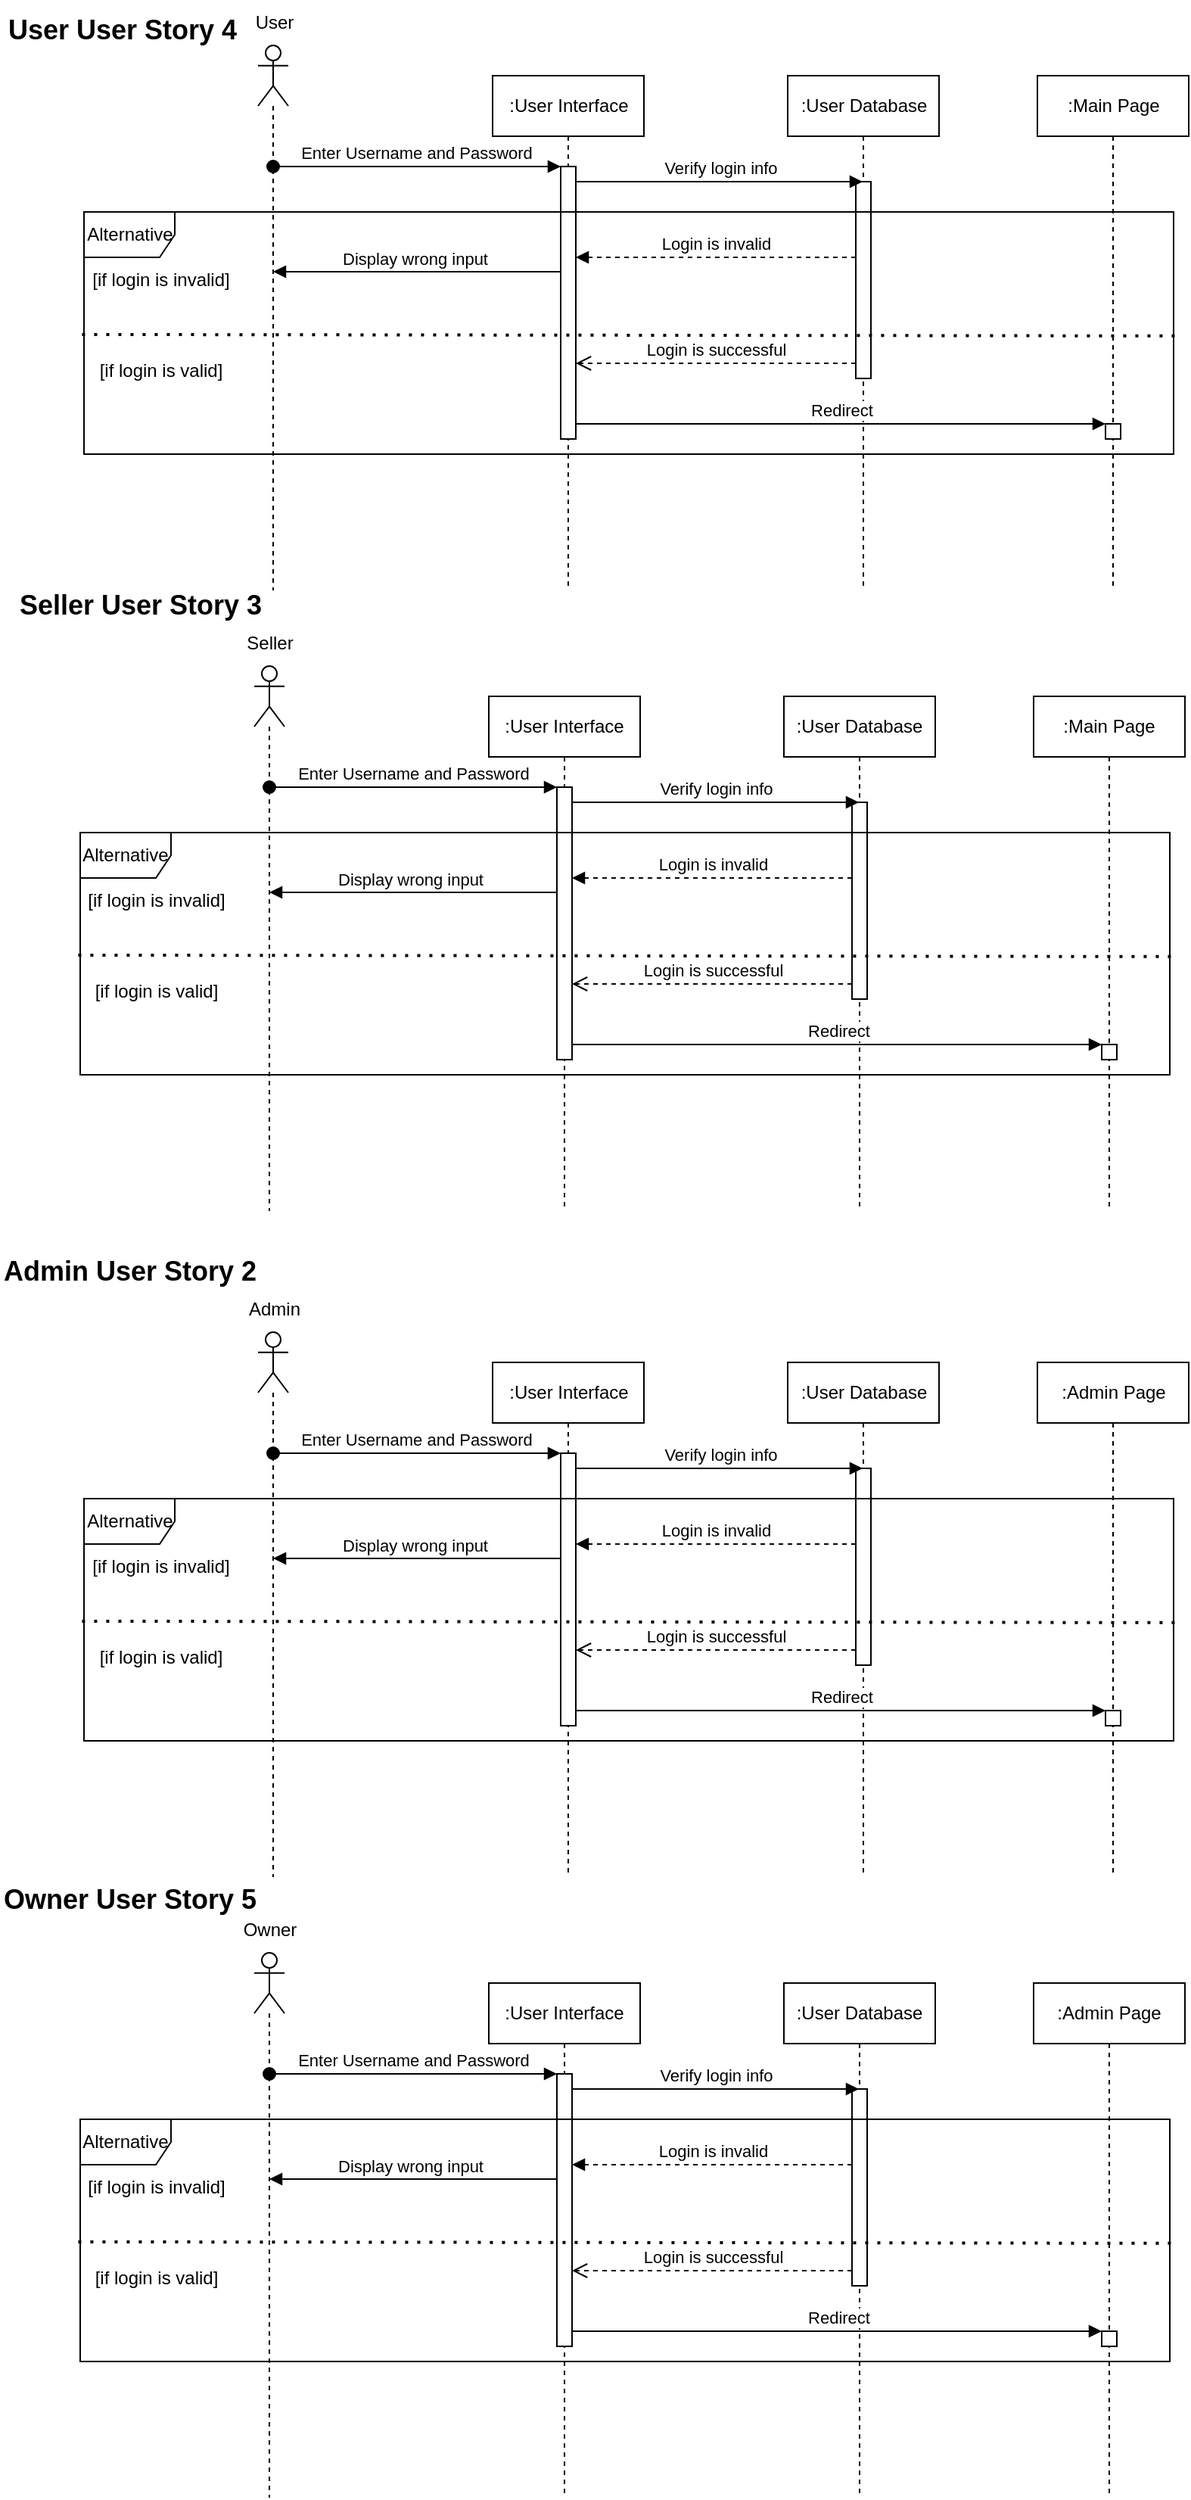 <mxfile version="21.0.2" type="github">
  <diagram name="Page-1" id="2YBvvXClWsGukQMizWep">
    <mxGraphModel dx="1136" dy="652" grid="1" gridSize="10" guides="1" tooltips="1" connect="1" arrows="1" fold="1" page="1" pageScale="1" pageWidth="850" pageHeight="1100" math="0" shadow="0">
      <root>
        <mxCell id="0" />
        <mxCell id="1" parent="0" />
        <mxCell id="aM9ryv3xv72pqoxQDRHE-1" value=":User Interface" style="shape=umlLifeline;perimeter=lifelinePerimeter;whiteSpace=wrap;html=1;container=0;dropTarget=0;collapsible=0;recursiveResize=0;outlineConnect=0;portConstraint=eastwest;newEdgeStyle={&quot;edgeStyle&quot;:&quot;elbowEdgeStyle&quot;,&quot;elbow&quot;:&quot;vertical&quot;,&quot;curved&quot;:0,&quot;rounded&quot;:0};" parent="1" vertex="1">
          <mxGeometry x="327.5" y="60" width="100" height="340" as="geometry" />
        </mxCell>
        <mxCell id="aM9ryv3xv72pqoxQDRHE-2" value="" style="html=1;points=[];perimeter=orthogonalPerimeter;outlineConnect=0;targetShapes=umlLifeline;portConstraint=eastwest;newEdgeStyle={&quot;edgeStyle&quot;:&quot;elbowEdgeStyle&quot;,&quot;elbow&quot;:&quot;vertical&quot;,&quot;curved&quot;:0,&quot;rounded&quot;:0};" parent="aM9ryv3xv72pqoxQDRHE-1" vertex="1">
          <mxGeometry x="45" y="60" width="10" height="180" as="geometry" />
        </mxCell>
        <mxCell id="VvCsHCjQtZUlFlCIOVkj-2" value=":User Database" style="shape=umlLifeline;perimeter=lifelinePerimeter;whiteSpace=wrap;html=1;container=0;dropTarget=0;collapsible=0;recursiveResize=0;outlineConnect=0;portConstraint=eastwest;newEdgeStyle={&quot;edgeStyle&quot;:&quot;elbowEdgeStyle&quot;,&quot;elbow&quot;:&quot;vertical&quot;,&quot;curved&quot;:0,&quot;rounded&quot;:0};" parent="1" vertex="1">
          <mxGeometry x="522.5" y="60" width="100" height="340" as="geometry" />
        </mxCell>
        <mxCell id="VvCsHCjQtZUlFlCIOVkj-3" value="" style="html=1;points=[];perimeter=orthogonalPerimeter;outlineConnect=0;targetShapes=umlLifeline;portConstraint=eastwest;newEdgeStyle={&quot;edgeStyle&quot;:&quot;elbowEdgeStyle&quot;,&quot;elbow&quot;:&quot;vertical&quot;,&quot;curved&quot;:0,&quot;rounded&quot;:0};" parent="VvCsHCjQtZUlFlCIOVkj-2" vertex="1">
          <mxGeometry x="45" y="70" width="10" height="130" as="geometry" />
        </mxCell>
        <mxCell id="L-6nkBYMSGfRjQ7cj9Ye-2" value="" style="shape=umlLifeline;perimeter=lifelinePerimeter;whiteSpace=wrap;html=1;container=1;dropTarget=0;collapsible=0;recursiveResize=0;outlineConnect=0;portConstraint=eastwest;newEdgeStyle={&quot;edgeStyle&quot;:&quot;elbowEdgeStyle&quot;,&quot;elbow&quot;:&quot;vertical&quot;,&quot;curved&quot;:0,&quot;rounded&quot;:0};participant=umlActor;" parent="1" vertex="1">
          <mxGeometry x="172.5" y="40" width="20" height="360" as="geometry" />
        </mxCell>
        <mxCell id="aM9ryv3xv72pqoxQDRHE-3" value="Enter Username and Password" style="html=1;verticalAlign=bottom;startArrow=oval;endArrow=block;startSize=8;edgeStyle=elbowEdgeStyle;elbow=vertical;curved=0;rounded=0;" parent="1" source="L-6nkBYMSGfRjQ7cj9Ye-2" target="aM9ryv3xv72pqoxQDRHE-2" edge="1">
          <mxGeometry x="-0.003" relative="1" as="geometry">
            <mxPoint x="272.5" y="120" as="sourcePoint" />
            <Array as="points">
              <mxPoint x="317.5" y="120" />
              <mxPoint x="257.5" y="150" />
              <mxPoint x="277.5" y="190" />
            </Array>
            <mxPoint as="offset" />
          </mxGeometry>
        </mxCell>
        <mxCell id="L-6nkBYMSGfRjQ7cj9Ye-3" value="User" style="text;html=1;align=center;verticalAlign=middle;resizable=0;points=[];autosize=1;strokeColor=none;fillColor=none;" parent="1" vertex="1">
          <mxGeometry x="157.5" y="10" width="50" height="30" as="geometry" />
        </mxCell>
        <mxCell id="L-6nkBYMSGfRjQ7cj9Ye-6" value="Login is successful" style="html=1;verticalAlign=bottom;endArrow=open;dashed=1;endSize=8;edgeStyle=elbowEdgeStyle;elbow=vertical;curved=0;rounded=0;" parent="1" source="VvCsHCjQtZUlFlCIOVkj-3" target="aM9ryv3xv72pqoxQDRHE-2" edge="1">
          <mxGeometry relative="1" as="geometry">
            <mxPoint x="337.5" y="280" as="sourcePoint" />
            <mxPoint x="377.5" y="270" as="targetPoint" />
            <Array as="points">
              <mxPoint x="537.5" y="250" />
              <mxPoint x="447.5" y="250" />
              <mxPoint x="457.5" y="240" />
              <mxPoint x="547.5" y="290" />
              <mxPoint x="427.5" y="270" />
              <mxPoint x="417.5" y="340" />
              <mxPoint x="507.5" y="270" />
              <mxPoint x="477.5" y="290" />
              <mxPoint x="337.5" y="280" />
              <mxPoint x="287.5" y="310" />
              <mxPoint x="247.5" y="230" />
            </Array>
          </mxGeometry>
        </mxCell>
        <mxCell id="L-6nkBYMSGfRjQ7cj9Ye-7" value="Verify login info" style="html=1;verticalAlign=bottom;endArrow=block;edgeStyle=elbowEdgeStyle;elbow=vertical;curved=0;rounded=0;" parent="1" target="VvCsHCjQtZUlFlCIOVkj-2" edge="1">
          <mxGeometry x="0.003" width="80" relative="1" as="geometry">
            <mxPoint x="382.5" y="130" as="sourcePoint" />
            <mxPoint x="747.5" y="160" as="targetPoint" />
            <Array as="points">
              <mxPoint x="457.5" y="130" />
              <mxPoint x="747.5" y="160" />
            </Array>
            <mxPoint as="offset" />
          </mxGeometry>
        </mxCell>
        <mxCell id="emsn3oV2bZySs_xIc8M6-3" value="Login is invalid" style="html=1;verticalAlign=bottom;endArrow=block;edgeStyle=elbowEdgeStyle;elbow=vertical;curved=0;rounded=0;dashed=1;" parent="1" source="VvCsHCjQtZUlFlCIOVkj-3" target="aM9ryv3xv72pqoxQDRHE-2" edge="1">
          <mxGeometry relative="1" as="geometry">
            <mxPoint x="752.5" y="160" as="sourcePoint" />
            <Array as="points">
              <mxPoint x="517.5" y="180" />
              <mxPoint x="497.5" y="210" />
              <mxPoint x="522.5" y="160" />
            </Array>
            <mxPoint x="377.5" y="180" as="targetPoint" />
          </mxGeometry>
        </mxCell>
        <mxCell id="emsn3oV2bZySs_xIc8M6-4" value="Display wrong input" style="html=1;verticalAlign=bottom;endArrow=block;edgeStyle=elbowEdgeStyle;elbow=vertical;curved=0;rounded=0;" parent="1" source="aM9ryv3xv72pqoxQDRHE-2" target="L-6nkBYMSGfRjQ7cj9Ye-2" edge="1">
          <mxGeometry x="0.023" relative="1" as="geometry">
            <mxPoint x="317.5" y="190" as="sourcePoint" />
            <Array as="points">
              <mxPoint x="327.5" y="189.5" />
              <mxPoint x="307.5" y="219.5" />
              <mxPoint x="332.5" y="169.5" />
            </Array>
            <mxPoint x="182.5" y="190" as="targetPoint" />
            <mxPoint as="offset" />
          </mxGeometry>
        </mxCell>
        <mxCell id="emsn3oV2bZySs_xIc8M6-9" value=":Main Page" style="shape=umlLifeline;perimeter=lifelinePerimeter;whiteSpace=wrap;html=1;container=0;dropTarget=0;collapsible=0;recursiveResize=0;outlineConnect=0;portConstraint=eastwest;newEdgeStyle={&quot;edgeStyle&quot;:&quot;elbowEdgeStyle&quot;,&quot;elbow&quot;:&quot;vertical&quot;,&quot;curved&quot;:0,&quot;rounded&quot;:0};" parent="1" vertex="1">
          <mxGeometry x="687.5" y="60" width="100" height="340" as="geometry" />
        </mxCell>
        <mxCell id="emsn3oV2bZySs_xIc8M6-11" value="Redirect" style="html=1;verticalAlign=bottom;endArrow=block;edgeStyle=elbowEdgeStyle;elbow=vertical;curved=0;rounded=0;" parent="1" source="aM9ryv3xv72pqoxQDRHE-2" target="VLuFqqwa91vNiy5b838s-7" edge="1">
          <mxGeometry x="0.003" width="80" relative="1" as="geometry">
            <mxPoint x="397.5" y="340" as="sourcePoint" />
            <mxPoint x="597.5" y="330" as="targetPoint" />
            <Array as="points">
              <mxPoint x="637.5" y="290" />
              <mxPoint x="587.5" y="280" />
              <mxPoint x="637.5" y="340" />
              <mxPoint x="487.5" y="360" />
              <mxPoint x="437.5" y="330" />
              <mxPoint x="482.5" y="330" />
              <mxPoint x="772.5" y="360" />
            </Array>
            <mxPoint as="offset" />
          </mxGeometry>
        </mxCell>
        <mxCell id="xOqMuKu1VOGz50hnksUi-1" value="Alternative" style="shape=umlFrame;whiteSpace=wrap;html=1;pointerEvents=0;" parent="1" vertex="1">
          <mxGeometry x="57.5" y="150" width="720" height="160" as="geometry" />
        </mxCell>
        <mxCell id="xOqMuKu1VOGz50hnksUi-4" value="[if login is invalid]" style="text;html=1;align=center;verticalAlign=middle;resizable=0;points=[];autosize=1;strokeColor=none;fillColor=none;" parent="1" vertex="1">
          <mxGeometry x="52.5" y="180" width="110" height="30" as="geometry" />
        </mxCell>
        <mxCell id="xOqMuKu1VOGz50hnksUi-6" value="" style="endArrow=none;dashed=1;html=1;dashPattern=1 3;strokeWidth=2;rounded=0;entryX=-0.002;entryY=0.506;entryDx=0;entryDy=0;entryPerimeter=0;exitX=1.001;exitY=0.512;exitDx=0;exitDy=0;exitPerimeter=0;" parent="1" source="xOqMuKu1VOGz50hnksUi-1" target="xOqMuKu1VOGz50hnksUi-1" edge="1">
          <mxGeometry width="50" height="50" relative="1" as="geometry">
            <mxPoint x="527.5" y="310" as="sourcePoint" />
            <mxPoint x="577.5" y="260" as="targetPoint" />
            <Array as="points" />
          </mxGeometry>
        </mxCell>
        <mxCell id="xOqMuKu1VOGz50hnksUi-9" value="[if login is valid]" style="text;html=1;align=center;verticalAlign=middle;resizable=0;points=[];autosize=1;strokeColor=none;fillColor=none;" parent="1" vertex="1">
          <mxGeometry x="57.5" y="240" width="100" height="30" as="geometry" />
        </mxCell>
        <mxCell id="xOqMuKu1VOGz50hnksUi-10" value=":User Interface" style="shape=umlLifeline;perimeter=lifelinePerimeter;whiteSpace=wrap;html=1;container=0;dropTarget=0;collapsible=0;recursiveResize=0;outlineConnect=0;portConstraint=eastwest;newEdgeStyle={&quot;edgeStyle&quot;:&quot;elbowEdgeStyle&quot;,&quot;elbow&quot;:&quot;vertical&quot;,&quot;curved&quot;:0,&quot;rounded&quot;:0};" parent="1" vertex="1">
          <mxGeometry x="325" y="470" width="100" height="340" as="geometry" />
        </mxCell>
        <mxCell id="xOqMuKu1VOGz50hnksUi-11" value="" style="html=1;points=[];perimeter=orthogonalPerimeter;outlineConnect=0;targetShapes=umlLifeline;portConstraint=eastwest;newEdgeStyle={&quot;edgeStyle&quot;:&quot;elbowEdgeStyle&quot;,&quot;elbow&quot;:&quot;vertical&quot;,&quot;curved&quot;:0,&quot;rounded&quot;:0};" parent="xOqMuKu1VOGz50hnksUi-10" vertex="1">
          <mxGeometry x="45" y="60" width="10" height="180" as="geometry" />
        </mxCell>
        <mxCell id="xOqMuKu1VOGz50hnksUi-12" value=":User Database" style="shape=umlLifeline;perimeter=lifelinePerimeter;whiteSpace=wrap;html=1;container=0;dropTarget=0;collapsible=0;recursiveResize=0;outlineConnect=0;portConstraint=eastwest;newEdgeStyle={&quot;edgeStyle&quot;:&quot;elbowEdgeStyle&quot;,&quot;elbow&quot;:&quot;vertical&quot;,&quot;curved&quot;:0,&quot;rounded&quot;:0};" parent="1" vertex="1">
          <mxGeometry x="520" y="470" width="100" height="340" as="geometry" />
        </mxCell>
        <mxCell id="xOqMuKu1VOGz50hnksUi-13" value="" style="html=1;points=[];perimeter=orthogonalPerimeter;outlineConnect=0;targetShapes=umlLifeline;portConstraint=eastwest;newEdgeStyle={&quot;edgeStyle&quot;:&quot;elbowEdgeStyle&quot;,&quot;elbow&quot;:&quot;vertical&quot;,&quot;curved&quot;:0,&quot;rounded&quot;:0};" parent="xOqMuKu1VOGz50hnksUi-12" vertex="1">
          <mxGeometry x="45" y="70" width="10" height="130" as="geometry" />
        </mxCell>
        <mxCell id="xOqMuKu1VOGz50hnksUi-14" value="" style="shape=umlLifeline;perimeter=lifelinePerimeter;whiteSpace=wrap;html=1;container=1;dropTarget=0;collapsible=0;recursiveResize=0;outlineConnect=0;portConstraint=eastwest;newEdgeStyle={&quot;edgeStyle&quot;:&quot;elbowEdgeStyle&quot;,&quot;elbow&quot;:&quot;vertical&quot;,&quot;curved&quot;:0,&quot;rounded&quot;:0};participant=umlActor;" parent="1" vertex="1">
          <mxGeometry x="170" y="450" width="20" height="360" as="geometry" />
        </mxCell>
        <mxCell id="xOqMuKu1VOGz50hnksUi-15" value="Enter Username and Password" style="html=1;verticalAlign=bottom;startArrow=oval;endArrow=block;startSize=8;edgeStyle=elbowEdgeStyle;elbow=vertical;curved=0;rounded=0;" parent="1" source="xOqMuKu1VOGz50hnksUi-14" target="xOqMuKu1VOGz50hnksUi-11" edge="1">
          <mxGeometry x="-0.003" relative="1" as="geometry">
            <mxPoint x="270" y="530" as="sourcePoint" />
            <Array as="points">
              <mxPoint x="315" y="530" />
              <mxPoint x="255" y="560" />
              <mxPoint x="275" y="600" />
            </Array>
            <mxPoint as="offset" />
          </mxGeometry>
        </mxCell>
        <mxCell id="xOqMuKu1VOGz50hnksUi-16" value="Seller" style="text;html=1;align=center;verticalAlign=middle;resizable=0;points=[];autosize=1;strokeColor=none;fillColor=none;" parent="1" vertex="1">
          <mxGeometry x="155" y="420" width="50" height="30" as="geometry" />
        </mxCell>
        <mxCell id="xOqMuKu1VOGz50hnksUi-17" value="Login is successful" style="html=1;verticalAlign=bottom;endArrow=open;dashed=1;endSize=8;edgeStyle=elbowEdgeStyle;elbow=vertical;curved=0;rounded=0;" parent="1" source="xOqMuKu1VOGz50hnksUi-13" target="xOqMuKu1VOGz50hnksUi-11" edge="1">
          <mxGeometry relative="1" as="geometry">
            <mxPoint x="335" y="690" as="sourcePoint" />
            <mxPoint x="375" y="680" as="targetPoint" />
            <Array as="points">
              <mxPoint x="535" y="660" />
              <mxPoint x="445" y="660" />
              <mxPoint x="455" y="650" />
              <mxPoint x="545" y="700" />
              <mxPoint x="425" y="680" />
              <mxPoint x="415" y="750" />
              <mxPoint x="505" y="680" />
              <mxPoint x="475" y="700" />
              <mxPoint x="335" y="690" />
              <mxPoint x="285" y="720" />
              <mxPoint x="245" y="640" />
            </Array>
          </mxGeometry>
        </mxCell>
        <mxCell id="xOqMuKu1VOGz50hnksUi-18" value="Verify login info" style="html=1;verticalAlign=bottom;endArrow=block;edgeStyle=elbowEdgeStyle;elbow=vertical;curved=0;rounded=0;" parent="1" target="xOqMuKu1VOGz50hnksUi-12" edge="1">
          <mxGeometry x="0.003" width="80" relative="1" as="geometry">
            <mxPoint x="380" y="540" as="sourcePoint" />
            <mxPoint x="745" y="570" as="targetPoint" />
            <Array as="points">
              <mxPoint x="455" y="540" />
              <mxPoint x="745" y="570" />
            </Array>
            <mxPoint as="offset" />
          </mxGeometry>
        </mxCell>
        <mxCell id="xOqMuKu1VOGz50hnksUi-19" value="Login is invalid" style="html=1;verticalAlign=bottom;endArrow=block;edgeStyle=elbowEdgeStyle;elbow=vertical;curved=0;rounded=0;dashed=1;" parent="1" source="xOqMuKu1VOGz50hnksUi-13" target="xOqMuKu1VOGz50hnksUi-11" edge="1">
          <mxGeometry relative="1" as="geometry">
            <mxPoint x="750" y="570" as="sourcePoint" />
            <Array as="points">
              <mxPoint x="515" y="590" />
              <mxPoint x="495" y="620" />
              <mxPoint x="520" y="570" />
            </Array>
            <mxPoint x="375" y="590" as="targetPoint" />
          </mxGeometry>
        </mxCell>
        <mxCell id="xOqMuKu1VOGz50hnksUi-20" value="Display wrong input" style="html=1;verticalAlign=bottom;endArrow=block;edgeStyle=elbowEdgeStyle;elbow=vertical;curved=0;rounded=0;" parent="1" source="xOqMuKu1VOGz50hnksUi-11" target="xOqMuKu1VOGz50hnksUi-14" edge="1">
          <mxGeometry x="0.023" relative="1" as="geometry">
            <mxPoint x="315" y="600" as="sourcePoint" />
            <Array as="points">
              <mxPoint x="325" y="599.5" />
              <mxPoint x="305" y="629.5" />
              <mxPoint x="330" y="579.5" />
            </Array>
            <mxPoint x="180" y="600" as="targetPoint" />
            <mxPoint as="offset" />
          </mxGeometry>
        </mxCell>
        <mxCell id="xOqMuKu1VOGz50hnksUi-21" value=":Main Page" style="shape=umlLifeline;perimeter=lifelinePerimeter;whiteSpace=wrap;html=1;container=0;dropTarget=0;collapsible=0;recursiveResize=0;outlineConnect=0;portConstraint=eastwest;newEdgeStyle={&quot;edgeStyle&quot;:&quot;elbowEdgeStyle&quot;,&quot;elbow&quot;:&quot;vertical&quot;,&quot;curved&quot;:0,&quot;rounded&quot;:0};" parent="1" vertex="1">
          <mxGeometry x="685" y="470" width="100" height="340" as="geometry" />
        </mxCell>
        <mxCell id="VLuFqqwa91vNiy5b838s-5" value="" style="html=1;points=[];perimeter=orthogonalPerimeter;outlineConnect=0;targetShapes=umlLifeline;portConstraint=eastwest;newEdgeStyle={&quot;edgeStyle&quot;:&quot;elbowEdgeStyle&quot;,&quot;elbow&quot;:&quot;vertical&quot;,&quot;curved&quot;:0,&quot;rounded&quot;:0};" vertex="1" parent="xOqMuKu1VOGz50hnksUi-21">
          <mxGeometry x="45" y="230" width="10" height="10" as="geometry" />
        </mxCell>
        <mxCell id="xOqMuKu1VOGz50hnksUi-22" value="Redirect" style="html=1;verticalAlign=bottom;endArrow=block;edgeStyle=elbowEdgeStyle;elbow=vertical;curved=0;rounded=0;" parent="1" source="xOqMuKu1VOGz50hnksUi-11" target="VLuFqqwa91vNiy5b838s-5" edge="1">
          <mxGeometry x="0.003" width="80" relative="1" as="geometry">
            <mxPoint x="395" y="750" as="sourcePoint" />
            <mxPoint x="720" y="700" as="targetPoint" />
            <Array as="points">
              <mxPoint x="635" y="700" />
              <mxPoint x="585" y="690" />
              <mxPoint x="635" y="750" />
              <mxPoint x="485" y="770" />
              <mxPoint x="435" y="740" />
              <mxPoint x="480" y="740" />
              <mxPoint x="770" y="770" />
            </Array>
            <mxPoint as="offset" />
          </mxGeometry>
        </mxCell>
        <mxCell id="xOqMuKu1VOGz50hnksUi-23" value="Alternative" style="shape=umlFrame;whiteSpace=wrap;html=1;pointerEvents=0;" parent="1" vertex="1">
          <mxGeometry x="55" y="560" width="720" height="160" as="geometry" />
        </mxCell>
        <mxCell id="xOqMuKu1VOGz50hnksUi-24" value="[if login is invalid]" style="text;html=1;align=center;verticalAlign=middle;resizable=0;points=[];autosize=1;strokeColor=none;fillColor=none;" parent="1" vertex="1">
          <mxGeometry x="50" y="590" width="110" height="30" as="geometry" />
        </mxCell>
        <mxCell id="xOqMuKu1VOGz50hnksUi-25" value="" style="endArrow=none;dashed=1;html=1;dashPattern=1 3;strokeWidth=2;rounded=0;entryX=-0.002;entryY=0.506;entryDx=0;entryDy=0;entryPerimeter=0;exitX=1.001;exitY=0.512;exitDx=0;exitDy=0;exitPerimeter=0;" parent="1" source="xOqMuKu1VOGz50hnksUi-23" target="xOqMuKu1VOGz50hnksUi-23" edge="1">
          <mxGeometry width="50" height="50" relative="1" as="geometry">
            <mxPoint x="525" y="720" as="sourcePoint" />
            <mxPoint x="575" y="670" as="targetPoint" />
            <Array as="points" />
          </mxGeometry>
        </mxCell>
        <mxCell id="xOqMuKu1VOGz50hnksUi-26" value="[if login is valid]" style="text;html=1;align=center;verticalAlign=middle;resizable=0;points=[];autosize=1;strokeColor=none;fillColor=none;" parent="1" vertex="1">
          <mxGeometry x="55" y="650" width="100" height="30" as="geometry" />
        </mxCell>
        <mxCell id="xOqMuKu1VOGz50hnksUi-44" value=":User Interface" style="shape=umlLifeline;perimeter=lifelinePerimeter;whiteSpace=wrap;html=1;container=0;dropTarget=0;collapsible=0;recursiveResize=0;outlineConnect=0;portConstraint=eastwest;newEdgeStyle={&quot;edgeStyle&quot;:&quot;elbowEdgeStyle&quot;,&quot;elbow&quot;:&quot;vertical&quot;,&quot;curved&quot;:0,&quot;rounded&quot;:0};" parent="1" vertex="1">
          <mxGeometry x="327.5" y="910" width="100" height="340" as="geometry" />
        </mxCell>
        <mxCell id="xOqMuKu1VOGz50hnksUi-45" value="" style="html=1;points=[];perimeter=orthogonalPerimeter;outlineConnect=0;targetShapes=umlLifeline;portConstraint=eastwest;newEdgeStyle={&quot;edgeStyle&quot;:&quot;elbowEdgeStyle&quot;,&quot;elbow&quot;:&quot;vertical&quot;,&quot;curved&quot;:0,&quot;rounded&quot;:0};" parent="xOqMuKu1VOGz50hnksUi-44" vertex="1">
          <mxGeometry x="45" y="60" width="10" height="180" as="geometry" />
        </mxCell>
        <mxCell id="xOqMuKu1VOGz50hnksUi-46" value=":User Database" style="shape=umlLifeline;perimeter=lifelinePerimeter;whiteSpace=wrap;html=1;container=0;dropTarget=0;collapsible=0;recursiveResize=0;outlineConnect=0;portConstraint=eastwest;newEdgeStyle={&quot;edgeStyle&quot;:&quot;elbowEdgeStyle&quot;,&quot;elbow&quot;:&quot;vertical&quot;,&quot;curved&quot;:0,&quot;rounded&quot;:0};" parent="1" vertex="1">
          <mxGeometry x="522.5" y="910" width="100" height="340" as="geometry" />
        </mxCell>
        <mxCell id="xOqMuKu1VOGz50hnksUi-47" value="" style="html=1;points=[];perimeter=orthogonalPerimeter;outlineConnect=0;targetShapes=umlLifeline;portConstraint=eastwest;newEdgeStyle={&quot;edgeStyle&quot;:&quot;elbowEdgeStyle&quot;,&quot;elbow&quot;:&quot;vertical&quot;,&quot;curved&quot;:0,&quot;rounded&quot;:0};" parent="xOqMuKu1VOGz50hnksUi-46" vertex="1">
          <mxGeometry x="45" y="70" width="10" height="130" as="geometry" />
        </mxCell>
        <mxCell id="xOqMuKu1VOGz50hnksUi-48" value="" style="shape=umlLifeline;perimeter=lifelinePerimeter;whiteSpace=wrap;html=1;container=1;dropTarget=0;collapsible=0;recursiveResize=0;outlineConnect=0;portConstraint=eastwest;newEdgeStyle={&quot;edgeStyle&quot;:&quot;elbowEdgeStyle&quot;,&quot;elbow&quot;:&quot;vertical&quot;,&quot;curved&quot;:0,&quot;rounded&quot;:0};participant=umlActor;" parent="1" vertex="1">
          <mxGeometry x="172.5" y="890" width="20" height="360" as="geometry" />
        </mxCell>
        <mxCell id="xOqMuKu1VOGz50hnksUi-49" value="Enter Username and Password" style="html=1;verticalAlign=bottom;startArrow=oval;endArrow=block;startSize=8;edgeStyle=elbowEdgeStyle;elbow=vertical;curved=0;rounded=0;" parent="1" source="xOqMuKu1VOGz50hnksUi-48" target="xOqMuKu1VOGz50hnksUi-45" edge="1">
          <mxGeometry x="-0.003" relative="1" as="geometry">
            <mxPoint x="272.5" y="970" as="sourcePoint" />
            <Array as="points">
              <mxPoint x="317.5" y="970" />
              <mxPoint x="257.5" y="1000" />
              <mxPoint x="277.5" y="1040" />
            </Array>
            <mxPoint as="offset" />
          </mxGeometry>
        </mxCell>
        <mxCell id="xOqMuKu1VOGz50hnksUi-50" value="Admin" style="text;html=1;align=center;verticalAlign=middle;resizable=0;points=[];autosize=1;strokeColor=none;fillColor=none;" parent="1" vertex="1">
          <mxGeometry x="152.5" y="860" width="60" height="30" as="geometry" />
        </mxCell>
        <mxCell id="xOqMuKu1VOGz50hnksUi-51" value="Login is successful" style="html=1;verticalAlign=bottom;endArrow=open;dashed=1;endSize=8;edgeStyle=elbowEdgeStyle;elbow=vertical;curved=0;rounded=0;" parent="1" source="xOqMuKu1VOGz50hnksUi-47" target="xOqMuKu1VOGz50hnksUi-45" edge="1">
          <mxGeometry relative="1" as="geometry">
            <mxPoint x="337.5" y="1130" as="sourcePoint" />
            <mxPoint x="377.5" y="1120" as="targetPoint" />
            <Array as="points">
              <mxPoint x="537.5" y="1100" />
              <mxPoint x="447.5" y="1100" />
              <mxPoint x="457.5" y="1090" />
              <mxPoint x="547.5" y="1140" />
              <mxPoint x="427.5" y="1120" />
              <mxPoint x="417.5" y="1190" />
              <mxPoint x="507.5" y="1120" />
              <mxPoint x="477.5" y="1140" />
              <mxPoint x="337.5" y="1130" />
              <mxPoint x="287.5" y="1160" />
              <mxPoint x="247.5" y="1080" />
            </Array>
          </mxGeometry>
        </mxCell>
        <mxCell id="xOqMuKu1VOGz50hnksUi-52" value="Verify login info" style="html=1;verticalAlign=bottom;endArrow=block;edgeStyle=elbowEdgeStyle;elbow=vertical;curved=0;rounded=0;" parent="1" target="xOqMuKu1VOGz50hnksUi-46" edge="1">
          <mxGeometry x="0.003" width="80" relative="1" as="geometry">
            <mxPoint x="382.5" y="980" as="sourcePoint" />
            <mxPoint x="747.5" y="1010" as="targetPoint" />
            <Array as="points">
              <mxPoint x="457.5" y="980" />
              <mxPoint x="747.5" y="1010" />
            </Array>
            <mxPoint as="offset" />
          </mxGeometry>
        </mxCell>
        <mxCell id="xOqMuKu1VOGz50hnksUi-53" value="Login is invalid" style="html=1;verticalAlign=bottom;endArrow=block;edgeStyle=elbowEdgeStyle;elbow=vertical;curved=0;rounded=0;dashed=1;" parent="1" source="xOqMuKu1VOGz50hnksUi-47" target="xOqMuKu1VOGz50hnksUi-45" edge="1">
          <mxGeometry relative="1" as="geometry">
            <mxPoint x="752.5" y="1010" as="sourcePoint" />
            <Array as="points">
              <mxPoint x="517.5" y="1030" />
              <mxPoint x="497.5" y="1060" />
              <mxPoint x="522.5" y="1010" />
            </Array>
            <mxPoint x="377.5" y="1030" as="targetPoint" />
          </mxGeometry>
        </mxCell>
        <mxCell id="xOqMuKu1VOGz50hnksUi-54" value="Display wrong input" style="html=1;verticalAlign=bottom;endArrow=block;edgeStyle=elbowEdgeStyle;elbow=vertical;curved=0;rounded=0;" parent="1" source="xOqMuKu1VOGz50hnksUi-45" target="xOqMuKu1VOGz50hnksUi-48" edge="1">
          <mxGeometry x="0.023" relative="1" as="geometry">
            <mxPoint x="317.5" y="1040" as="sourcePoint" />
            <Array as="points">
              <mxPoint x="327.5" y="1039.5" />
              <mxPoint x="307.5" y="1069.5" />
              <mxPoint x="332.5" y="1019.5" />
            </Array>
            <mxPoint x="182.5" y="1040" as="targetPoint" />
            <mxPoint as="offset" />
          </mxGeometry>
        </mxCell>
        <mxCell id="xOqMuKu1VOGz50hnksUi-55" value=":Admin Page" style="shape=umlLifeline;perimeter=lifelinePerimeter;whiteSpace=wrap;html=1;container=0;dropTarget=0;collapsible=0;recursiveResize=0;outlineConnect=0;portConstraint=eastwest;newEdgeStyle={&quot;edgeStyle&quot;:&quot;elbowEdgeStyle&quot;,&quot;elbow&quot;:&quot;vertical&quot;,&quot;curved&quot;:0,&quot;rounded&quot;:0};" parent="1" vertex="1">
          <mxGeometry x="687.5" y="910" width="100" height="340" as="geometry" />
        </mxCell>
        <mxCell id="xOqMuKu1VOGz50hnksUi-56" value="Redirect" style="html=1;verticalAlign=bottom;endArrow=block;edgeStyle=elbowEdgeStyle;elbow=vertical;curved=0;rounded=0;" parent="1" source="xOqMuKu1VOGz50hnksUi-45" target="VLuFqqwa91vNiy5b838s-6" edge="1">
          <mxGeometry x="0.003" width="80" relative="1" as="geometry">
            <mxPoint x="397.5" y="1190" as="sourcePoint" />
            <mxPoint x="720" y="1140" as="targetPoint" />
            <Array as="points">
              <mxPoint x="637.5" y="1140" />
              <mxPoint x="587.5" y="1130" />
              <mxPoint x="637.5" y="1190" />
              <mxPoint x="487.5" y="1210" />
              <mxPoint x="437.5" y="1180" />
              <mxPoint x="482.5" y="1180" />
              <mxPoint x="772.5" y="1210" />
            </Array>
            <mxPoint as="offset" />
          </mxGeometry>
        </mxCell>
        <mxCell id="xOqMuKu1VOGz50hnksUi-57" value="Alternative" style="shape=umlFrame;whiteSpace=wrap;html=1;pointerEvents=0;" parent="1" vertex="1">
          <mxGeometry x="57.5" y="1000" width="720" height="160" as="geometry" />
        </mxCell>
        <mxCell id="xOqMuKu1VOGz50hnksUi-58" value="[if login is invalid]" style="text;html=1;align=center;verticalAlign=middle;resizable=0;points=[];autosize=1;strokeColor=none;fillColor=none;" parent="1" vertex="1">
          <mxGeometry x="52.5" y="1030" width="110" height="30" as="geometry" />
        </mxCell>
        <mxCell id="xOqMuKu1VOGz50hnksUi-59" value="" style="endArrow=none;dashed=1;html=1;dashPattern=1 3;strokeWidth=2;rounded=0;entryX=-0.002;entryY=0.506;entryDx=0;entryDy=0;entryPerimeter=0;exitX=1.001;exitY=0.512;exitDx=0;exitDy=0;exitPerimeter=0;" parent="1" source="xOqMuKu1VOGz50hnksUi-57" target="xOqMuKu1VOGz50hnksUi-57" edge="1">
          <mxGeometry width="50" height="50" relative="1" as="geometry">
            <mxPoint x="527.5" y="1160" as="sourcePoint" />
            <mxPoint x="577.5" y="1110" as="targetPoint" />
            <Array as="points" />
          </mxGeometry>
        </mxCell>
        <mxCell id="xOqMuKu1VOGz50hnksUi-60" value="[if login is valid]" style="text;html=1;align=center;verticalAlign=middle;resizable=0;points=[];autosize=1;strokeColor=none;fillColor=none;" parent="1" vertex="1">
          <mxGeometry x="57.5" y="1090" width="100" height="30" as="geometry" />
        </mxCell>
        <mxCell id="xOqMuKu1VOGz50hnksUi-61" value=":User Interface" style="shape=umlLifeline;perimeter=lifelinePerimeter;whiteSpace=wrap;html=1;container=0;dropTarget=0;collapsible=0;recursiveResize=0;outlineConnect=0;portConstraint=eastwest;newEdgeStyle={&quot;edgeStyle&quot;:&quot;elbowEdgeStyle&quot;,&quot;elbow&quot;:&quot;vertical&quot;,&quot;curved&quot;:0,&quot;rounded&quot;:0};" parent="1" vertex="1">
          <mxGeometry x="325" y="1320" width="100" height="340" as="geometry" />
        </mxCell>
        <mxCell id="xOqMuKu1VOGz50hnksUi-62" value="" style="html=1;points=[];perimeter=orthogonalPerimeter;outlineConnect=0;targetShapes=umlLifeline;portConstraint=eastwest;newEdgeStyle={&quot;edgeStyle&quot;:&quot;elbowEdgeStyle&quot;,&quot;elbow&quot;:&quot;vertical&quot;,&quot;curved&quot;:0,&quot;rounded&quot;:0};" parent="xOqMuKu1VOGz50hnksUi-61" vertex="1">
          <mxGeometry x="45" y="60" width="10" height="180" as="geometry" />
        </mxCell>
        <mxCell id="xOqMuKu1VOGz50hnksUi-63" value=":User Database" style="shape=umlLifeline;perimeter=lifelinePerimeter;whiteSpace=wrap;html=1;container=0;dropTarget=0;collapsible=0;recursiveResize=0;outlineConnect=0;portConstraint=eastwest;newEdgeStyle={&quot;edgeStyle&quot;:&quot;elbowEdgeStyle&quot;,&quot;elbow&quot;:&quot;vertical&quot;,&quot;curved&quot;:0,&quot;rounded&quot;:0};" parent="1" vertex="1">
          <mxGeometry x="520" y="1320" width="100" height="340" as="geometry" />
        </mxCell>
        <mxCell id="xOqMuKu1VOGz50hnksUi-64" value="" style="html=1;points=[];perimeter=orthogonalPerimeter;outlineConnect=0;targetShapes=umlLifeline;portConstraint=eastwest;newEdgeStyle={&quot;edgeStyle&quot;:&quot;elbowEdgeStyle&quot;,&quot;elbow&quot;:&quot;vertical&quot;,&quot;curved&quot;:0,&quot;rounded&quot;:0};" parent="xOqMuKu1VOGz50hnksUi-63" vertex="1">
          <mxGeometry x="45" y="70" width="10" height="130" as="geometry" />
        </mxCell>
        <mxCell id="xOqMuKu1VOGz50hnksUi-65" value="" style="shape=umlLifeline;perimeter=lifelinePerimeter;whiteSpace=wrap;html=1;container=1;dropTarget=0;collapsible=0;recursiveResize=0;outlineConnect=0;portConstraint=eastwest;newEdgeStyle={&quot;edgeStyle&quot;:&quot;elbowEdgeStyle&quot;,&quot;elbow&quot;:&quot;vertical&quot;,&quot;curved&quot;:0,&quot;rounded&quot;:0};participant=umlActor;" parent="1" vertex="1">
          <mxGeometry x="170" y="1300" width="20" height="360" as="geometry" />
        </mxCell>
        <mxCell id="xOqMuKu1VOGz50hnksUi-66" value="Enter Username and Password" style="html=1;verticalAlign=bottom;startArrow=oval;endArrow=block;startSize=8;edgeStyle=elbowEdgeStyle;elbow=vertical;curved=0;rounded=0;" parent="1" source="xOqMuKu1VOGz50hnksUi-65" target="xOqMuKu1VOGz50hnksUi-62" edge="1">
          <mxGeometry x="-0.003" relative="1" as="geometry">
            <mxPoint x="270" y="1380" as="sourcePoint" />
            <Array as="points">
              <mxPoint x="315" y="1380" />
              <mxPoint x="255" y="1410" />
              <mxPoint x="275" y="1450" />
            </Array>
            <mxPoint as="offset" />
          </mxGeometry>
        </mxCell>
        <mxCell id="xOqMuKu1VOGz50hnksUi-67" value="Owner" style="text;html=1;align=center;verticalAlign=middle;resizable=0;points=[];autosize=1;strokeColor=none;fillColor=none;" parent="1" vertex="1">
          <mxGeometry x="150" y="1270" width="60" height="30" as="geometry" />
        </mxCell>
        <mxCell id="xOqMuKu1VOGz50hnksUi-68" value="Login is successful" style="html=1;verticalAlign=bottom;endArrow=open;dashed=1;endSize=8;edgeStyle=elbowEdgeStyle;elbow=vertical;curved=0;rounded=0;" parent="1" source="xOqMuKu1VOGz50hnksUi-64" target="xOqMuKu1VOGz50hnksUi-62" edge="1">
          <mxGeometry relative="1" as="geometry">
            <mxPoint x="335" y="1540" as="sourcePoint" />
            <mxPoint x="375" y="1530" as="targetPoint" />
            <Array as="points">
              <mxPoint x="535" y="1510" />
              <mxPoint x="445" y="1510" />
              <mxPoint x="455" y="1500" />
              <mxPoint x="545" y="1550" />
              <mxPoint x="425" y="1530" />
              <mxPoint x="415" y="1600" />
              <mxPoint x="505" y="1530" />
              <mxPoint x="475" y="1550" />
              <mxPoint x="335" y="1540" />
              <mxPoint x="285" y="1570" />
              <mxPoint x="245" y="1490" />
            </Array>
          </mxGeometry>
        </mxCell>
        <mxCell id="xOqMuKu1VOGz50hnksUi-69" value="Verify login info" style="html=1;verticalAlign=bottom;endArrow=block;edgeStyle=elbowEdgeStyle;elbow=vertical;curved=0;rounded=0;" parent="1" target="xOqMuKu1VOGz50hnksUi-63" edge="1">
          <mxGeometry x="0.003" width="80" relative="1" as="geometry">
            <mxPoint x="380" y="1390" as="sourcePoint" />
            <mxPoint x="745" y="1420" as="targetPoint" />
            <Array as="points">
              <mxPoint x="455" y="1390" />
              <mxPoint x="745" y="1420" />
            </Array>
            <mxPoint as="offset" />
          </mxGeometry>
        </mxCell>
        <mxCell id="xOqMuKu1VOGz50hnksUi-70" value="Login is invalid" style="html=1;verticalAlign=bottom;endArrow=block;edgeStyle=elbowEdgeStyle;elbow=vertical;curved=0;rounded=0;dashed=1;" parent="1" source="xOqMuKu1VOGz50hnksUi-64" target="xOqMuKu1VOGz50hnksUi-62" edge="1">
          <mxGeometry relative="1" as="geometry">
            <mxPoint x="750" y="1420" as="sourcePoint" />
            <Array as="points">
              <mxPoint x="515" y="1440" />
              <mxPoint x="495" y="1470" />
              <mxPoint x="520" y="1420" />
            </Array>
            <mxPoint x="375" y="1440" as="targetPoint" />
          </mxGeometry>
        </mxCell>
        <mxCell id="xOqMuKu1VOGz50hnksUi-71" value="Display wrong input" style="html=1;verticalAlign=bottom;endArrow=block;edgeStyle=elbowEdgeStyle;elbow=vertical;curved=0;rounded=0;" parent="1" source="xOqMuKu1VOGz50hnksUi-62" target="xOqMuKu1VOGz50hnksUi-65" edge="1">
          <mxGeometry x="0.023" relative="1" as="geometry">
            <mxPoint x="315" y="1450" as="sourcePoint" />
            <Array as="points">
              <mxPoint x="325" y="1449.5" />
              <mxPoint x="305" y="1479.5" />
              <mxPoint x="330" y="1429.5" />
            </Array>
            <mxPoint x="180" y="1450" as="targetPoint" />
            <mxPoint as="offset" />
          </mxGeometry>
        </mxCell>
        <mxCell id="xOqMuKu1VOGz50hnksUi-72" value=":Admin Page" style="shape=umlLifeline;perimeter=lifelinePerimeter;whiteSpace=wrap;html=1;container=0;dropTarget=0;collapsible=0;recursiveResize=0;outlineConnect=0;portConstraint=eastwest;newEdgeStyle={&quot;edgeStyle&quot;:&quot;elbowEdgeStyle&quot;,&quot;elbow&quot;:&quot;vertical&quot;,&quot;curved&quot;:0,&quot;rounded&quot;:0};" parent="1" vertex="1">
          <mxGeometry x="685" y="1320" width="100" height="340" as="geometry" />
        </mxCell>
        <mxCell id="VLuFqqwa91vNiy5b838s-8" value="" style="html=1;points=[];perimeter=orthogonalPerimeter;outlineConnect=0;targetShapes=umlLifeline;portConstraint=eastwest;newEdgeStyle={&quot;edgeStyle&quot;:&quot;elbowEdgeStyle&quot;,&quot;elbow&quot;:&quot;vertical&quot;,&quot;curved&quot;:0,&quot;rounded&quot;:0};" vertex="1" parent="xOqMuKu1VOGz50hnksUi-72">
          <mxGeometry x="45" y="230" width="10" height="10" as="geometry" />
        </mxCell>
        <mxCell id="xOqMuKu1VOGz50hnksUi-73" value="Redirect" style="html=1;verticalAlign=bottom;endArrow=block;edgeStyle=elbowEdgeStyle;elbow=vertical;curved=0;rounded=0;" parent="1" source="xOqMuKu1VOGz50hnksUi-62" edge="1">
          <mxGeometry x="0.003" width="80" relative="1" as="geometry">
            <mxPoint x="395" y="1600" as="sourcePoint" />
            <mxPoint x="730" y="1550" as="targetPoint" />
            <Array as="points">
              <mxPoint x="635" y="1550" />
              <mxPoint x="585" y="1540" />
              <mxPoint x="635" y="1600" />
              <mxPoint x="485" y="1620" />
              <mxPoint x="435" y="1590" />
              <mxPoint x="480" y="1590" />
              <mxPoint x="770" y="1620" />
            </Array>
            <mxPoint as="offset" />
          </mxGeometry>
        </mxCell>
        <mxCell id="xOqMuKu1VOGz50hnksUi-74" value="Alternative" style="shape=umlFrame;whiteSpace=wrap;html=1;pointerEvents=0;" parent="1" vertex="1">
          <mxGeometry x="55" y="1410" width="720" height="160" as="geometry" />
        </mxCell>
        <mxCell id="xOqMuKu1VOGz50hnksUi-75" value="[if login is invalid]" style="text;html=1;align=center;verticalAlign=middle;resizable=0;points=[];autosize=1;strokeColor=none;fillColor=none;" parent="1" vertex="1">
          <mxGeometry x="50" y="1440" width="110" height="30" as="geometry" />
        </mxCell>
        <mxCell id="xOqMuKu1VOGz50hnksUi-76" value="" style="endArrow=none;dashed=1;html=1;dashPattern=1 3;strokeWidth=2;rounded=0;entryX=-0.002;entryY=0.506;entryDx=0;entryDy=0;entryPerimeter=0;exitX=1.001;exitY=0.512;exitDx=0;exitDy=0;exitPerimeter=0;" parent="1" source="xOqMuKu1VOGz50hnksUi-74" target="xOqMuKu1VOGz50hnksUi-74" edge="1">
          <mxGeometry width="50" height="50" relative="1" as="geometry">
            <mxPoint x="525" y="1570" as="sourcePoint" />
            <mxPoint x="575" y="1520" as="targetPoint" />
            <Array as="points" />
          </mxGeometry>
        </mxCell>
        <mxCell id="xOqMuKu1VOGz50hnksUi-77" value="[if login is valid]" style="text;html=1;align=center;verticalAlign=middle;resizable=0;points=[];autosize=1;strokeColor=none;fillColor=none;" parent="1" vertex="1">
          <mxGeometry x="55" y="1500" width="100" height="30" as="geometry" />
        </mxCell>
        <mxCell id="VLuFqqwa91vNiy5b838s-1" value="&lt;font style=&quot;font-size: 18px;&quot;&gt;User User Story 4&lt;/font&gt;" style="text;strokeColor=none;align=center;fillColor=none;html=1;verticalAlign=middle;whiteSpace=wrap;rounded=0;fontStyle=1" vertex="1" parent="1">
          <mxGeometry x="2.5" y="20" width="160" height="20" as="geometry" />
        </mxCell>
        <mxCell id="VLuFqqwa91vNiy5b838s-2" value="&lt;font style=&quot;font-size: 18px;&quot;&gt;Seller User Story 3&lt;/font&gt;" style="text;strokeColor=none;align=center;fillColor=none;html=1;verticalAlign=middle;whiteSpace=wrap;rounded=0;fontStyle=1" vertex="1" parent="1">
          <mxGeometry x="10" y="400" width="170" height="20" as="geometry" />
        </mxCell>
        <mxCell id="VLuFqqwa91vNiy5b838s-3" value="&lt;font style=&quot;font-size: 18px;&quot;&gt;Admin User Story 2&lt;/font&gt;" style="text;strokeColor=none;align=center;fillColor=none;html=1;verticalAlign=middle;whiteSpace=wrap;rounded=0;fontStyle=1" vertex="1" parent="1">
          <mxGeometry x="2.5" y="840" width="170" height="20" as="geometry" />
        </mxCell>
        <mxCell id="VLuFqqwa91vNiy5b838s-4" value="&lt;font style=&quot;font-size: 18px;&quot;&gt;Owner User Story 5&lt;/font&gt;" style="text;strokeColor=none;align=center;fillColor=none;html=1;verticalAlign=middle;whiteSpace=wrap;rounded=0;fontStyle=1" vertex="1" parent="1">
          <mxGeometry x="2.5" y="1260" width="170" height="10" as="geometry" />
        </mxCell>
        <mxCell id="VLuFqqwa91vNiy5b838s-6" value="" style="html=1;points=[];perimeter=orthogonalPerimeter;outlineConnect=0;targetShapes=umlLifeline;portConstraint=eastwest;newEdgeStyle={&quot;edgeStyle&quot;:&quot;elbowEdgeStyle&quot;,&quot;elbow&quot;:&quot;vertical&quot;,&quot;curved&quot;:0,&quot;rounded&quot;:0};" vertex="1" parent="1">
          <mxGeometry x="732.5" y="1140" width="10" height="10" as="geometry" />
        </mxCell>
        <mxCell id="VLuFqqwa91vNiy5b838s-7" value="" style="html=1;points=[];perimeter=orthogonalPerimeter;outlineConnect=0;targetShapes=umlLifeline;portConstraint=eastwest;newEdgeStyle={&quot;edgeStyle&quot;:&quot;elbowEdgeStyle&quot;,&quot;elbow&quot;:&quot;vertical&quot;,&quot;curved&quot;:0,&quot;rounded&quot;:0};" vertex="1" parent="1">
          <mxGeometry x="732.5" y="290" width="10" height="10" as="geometry" />
        </mxCell>
      </root>
    </mxGraphModel>
  </diagram>
</mxfile>
